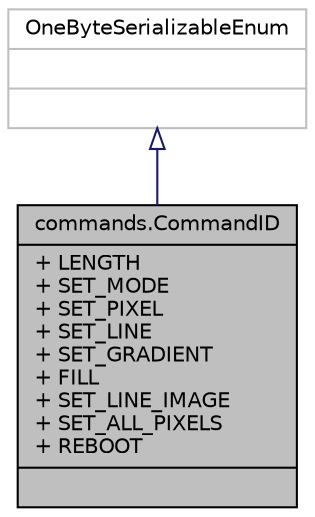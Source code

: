 digraph "commands.CommandID"
{
 // LATEX_PDF_SIZE
  edge [fontname="Helvetica",fontsize="10",labelfontname="Helvetica",labelfontsize="10"];
  node [fontname="Helvetica",fontsize="10",shape=record];
  Node1 [label="{commands.CommandID\n|+ LENGTH\l+ SET_MODE\l+ SET_PIXEL\l+ SET_LINE\l+ SET_GRADIENT\l+ FILL\l+ SET_LINE_IMAGE\l+ SET_ALL_PIXELS\l+ REBOOT\l|}",height=0.2,width=0.4,color="black", fillcolor="grey75", style="filled", fontcolor="black",tooltip=" "];
  Node2 -> Node1 [dir="back",color="midnightblue",fontsize="10",style="solid",arrowtail="onormal",fontname="Helvetica"];
  Node2 [label="{OneByteSerializableEnum\n||}",height=0.2,width=0.4,color="grey75", fillcolor="white", style="filled",tooltip=" "];
}
